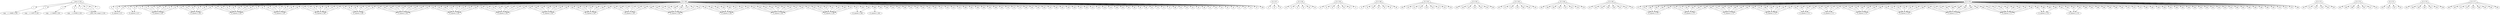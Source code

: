 digraph G {
__entry_0_220 -> 1
1 -> copy___t_1_HARD_0_256
__entry_0_220 -> 2
2 -> copy___t_2_SOFT_0_256
__entry_0_220 -> 3
3 -> copy___t_3_RANK_0_256
__entry_0_220 -> 4
4 -> copy___t_4_NODE_0_256
__entry_0_220 -> -1
__entry_0_220 -> 5
__entry_0_220 -> 6
5 -> __entry_wait_range1_0_256
6 -> __entry_wait_range1_0_256
-1 -> __entry_wait_range1_0_256
__entry_0_220 -> 7
8 -> f1_argwait_0_257
9 -> f2_argwait_0_257
f2_0_257 -> 11
12 -> f1_argwait_0_257
13 -> f2_argwait_0_257
f2_0_257 -> 15
16 -> f1_argwait_0_257
17 -> f2_argwait_0_258
f2_0_257 -> 19
20 -> f1_argwait_0_258
21 -> f2_argwait_0_258
f2_0_258 -> 23
24 -> f1_argwait_0_258
25 -> f2_argwait_0_258
f2_0_258 -> 27
28 -> f1_argwait_0_258
29 -> f2_argwait_0_258
f2_0_258 -> 31
32 -> f1_argwait_0_258
33 -> f2_argwait_0_258
f2_0_258 -> 35
36 -> f1_argwait_0_258
37 -> f2_argwait_0_258
f2_0_258 -> 39
40 -> f1_argwait_0_258
41 -> f2_argwait_0_258
f2_0_258 -> 43
44 -> f1_argwait_0_259
45 -> f2_argwait_0_259
f2_0_259 -> 47
48 -> f1_argwait_0_259
49 -> f2_argwait_0_259
f2_0_259 -> 51
52 -> f1_argwait_0_259
53 -> f2_argwait_0_259
f2_0_259 -> 55
56 -> f1_argwait_0_259
57 -> f2_argwait_0_259
f2_0_259 -> 59
60 -> f1_argwait_0_259
61 -> f2_argwait_0_259
f2_0_259 -> 63
64 -> f1_argwait_0_259
65 -> f2_argwait_0_259
f2_0_259 -> 67
68 -> f1_argwait_0_259
69 -> f2_argwait_0_259
f2_0_259 -> 71
72 -> f1_argwait_0_259
73 -> f2_argwait_0_260
f2_0_260 -> 75
76 -> f1_argwait_0_260
77 -> f2_argwait_0_260
f2_0_260 -> 79
80 -> f1_argwait_0_260
81 -> f2_argwait_0_260
f2_0_260 -> 83
84 -> f1_argwait_0_260
85 -> f2_argwait_0_260
f2_0_260 -> 87
88 -> f1_argwait_0_260
89 -> f2_argwait_0_260
f2_0_260 -> 91
92 -> f1_argwait_0_260
93 -> f2_argwait_0_260
f2_0_260 -> 95
96 -> f1_argwait_0_260
97 -> f2_argwait_0_260
f2_0_260 -> 99
100 -> f1_argwait_0_261
101 -> f2_argwait_0_261
f2_0_261 -> 103
104 -> f1_argwait_0_261
105 -> f2_argwait_0_261
f2_0_261 -> 107
108 -> f1_argwait_0_261
109 -> f2_argwait_0_261
f2_0_261 -> 111
112 -> f1_argwait_0_261
113 -> f2_argwait_0_261
f2_0_261 -> 115
116 -> f1_argwait_0_261
117 -> f2_argwait_0_261
f2_0_261 -> 119
120 -> f1_argwait_0_261
121 -> f2_argwait_0_261
f2_0_261 -> 123
124 -> f1_argwait_0_261
125 -> f2_argwait_0_261
f2_0_261 -> 127
128 -> f1_argwait_0_261
129 -> f2_argwait_0_261
f2_0_261 -> 131
132 -> f1_argwait_0_261
133 -> f2_argwait_0_262
f2_0_261 -> 135
136 -> f1_argwait_0_262
137 -> f2_argwait_0_262
f2_0_262 -> 139
140 -> f1_argwait_0_262
141 -> f2_argwait_0_262
f2_0_262 -> 143
144 -> f1_argwait_0_262
145 -> f2_argwait_0_262
f2_0_262 -> 147
148 -> f1_argwait_0_262
149 -> f2_argwait_0_262
f2_0_262 -> 151
152 -> f1_argwait_0_262
153 -> f2_argwait_0_262
f2_0_262 -> 155
156 -> f1_argwait_0_262
157 -> f2_argwait_0_262
f2_0_262 -> 159
160 -> f1_argwait_0_262
161 -> f2_argwait_0_262
f2_0_262 -> 163
164 -> f1_argwait_0_263
165 -> f2_argwait_0_263
f2_0_263 -> 167
168 -> f1_argwait_0_263
169 -> f2_argwait_0_263
f2_0_263 -> 171
172 -> f1_argwait_0_263
173 -> f2_argwait_0_263
f2_0_263 -> 175
176 -> f1_argwait_0_263
177 -> f2_argwait_0_263
f2_0_263 -> 179
180 -> f1_argwait_0_263
181 -> f2_argwait_0_263
f2_0_263 -> 183
184 -> f1_argwait_0_263
185 -> f2_argwait_0_263
f2_0_263 -> 187
188 -> f1_argwait_0_263
189 -> f2_argwait_0_264
f2_0_263 -> 191
192 -> f1_argwait_0_264
193 -> f2_argwait_0_264
f2_0_264 -> 195
196 -> f1_argwait_0_264
197 -> f2_argwait_0_264
f2_0_264 -> 199
200 -> f1_argwait_0_264
201 -> f2_argwait_0_264
f2_0_264 -> 203
204 -> f1_argwait_0_264
205 -> f2_argwait_0_264
f2_0_264 -> 207
208 -> f1_argwait_0_264
209 -> f2_argwait_0_264
f2_0_264 -> 211
212 -> f1_argwait_0_264
213 -> f2_argwait_0_264
f2_0_264 -> 215
216 -> f1_argwait_0_264
217 -> f2_argwait_0_264
f2_0_264 -> 219
220 -> f1_argwait_0_264
221 -> f2_argwait_0_264
f2_0_264 -> 223
224 -> f1_argwait_0_265
225 -> f2_argwait_0_265
f2_0_265 -> 227
228 -> f1_argwait_0_265
229 -> f2_argwait_0_265
f2_0_265 -> 231
232 -> f1_argwait_0_265
233 -> f2_argwait_0_265
f2_0_265 -> 235
236 -> f1_argwait_0_265
237 -> f2_argwait_0_265
f2_0_265 -> 239
240 -> f1_argwait_0_265
241 -> f2_argwait_0_265
f2_0_265 -> 243
244 -> f1_argwait_0_265
245 -> f2_argwait_0_265
f2_0_265 -> 247
248 -> f1_argwait_0_265
249 -> f2_argwait_0_265
f2_0_265 -> 251
252 -> f1_argwait_0_265
253 -> f2_argwait_0_265
f2_0_265 -> 255
256 -> f1_argwait_0_265
257 -> f2_argwait_0_266
f2_0_266 -> 259
260 -> f1_argwait_0_266
261 -> f2_argwait_0_266
f2_0_266 -> 260
f2_0_266 -> 256
f2_0_266 -> 261
f2_0_266 -> 257
f2_0_266 -> 262
f2_0_266 -> 258
f2_0_266 -> 252
f2_0_266 -> 248
f2_0_266 -> 253
f2_0_266 -> 249
f2_0_266 -> 254
f2_0_266 -> 250
f2_0_266 -> 244
f2_0_266 -> 240
f2_0_266 -> 245
f2_0_266 -> 241
f2_0_266 -> 246
f2_0_266 -> 242
f2_0_266 -> 236
f2_0_266 -> 232
f2_0_266 -> 237
f2_0_266 -> 233
f2_0_266 -> 238
f2_0_266 -> 234
f2_0_266 -> 228
f2_0_266 -> 224
f2_0_266 -> 229
f2_0_266 -> 225
f2_0_266 -> 230
f2_0_266 -> 226
f2_0_266 -> 220
f2_0_266 -> 216
f2_0_266 -> 221
f2_0_266 -> 217
f2_0_266 -> 222
f2_0_266 -> 218
f2_0_266 -> 212
f2_0_266 -> 208
f2_0_266 -> 213
f2_0_266 -> 209
f2_0_266 -> 214
f2_0_266 -> 210
f2_0_266 -> 204
f2_0_266 -> 200
f2_0_266 -> 205
f2_0_266 -> 201
f2_0_266 -> 206
f2_0_266 -> 202
f2_0_266 -> 196
f2_0_266 -> 192
f2_0_266 -> 197
f2_0_266 -> 193
f2_0_266 -> 198
f2_0_266 -> 194
f2_0_266 -> 188
f2_0_266 -> 184
f2_0_266 -> 189
f2_0_266 -> 185
f2_0_266 -> 190
f2_0_266 -> 186
f2_0_266 -> 180
f2_0_266 -> 176
f2_0_266 -> 181
f2_0_266 -> 177
f2_0_266 -> 182
f2_0_266 -> 178
f2_0_266 -> 172
f2_0_266 -> 168
f2_0_266 -> 173
f2_0_266 -> 169
f2_0_266 -> 174
f2_0_266 -> 170
f2_0_266 -> 164
f2_0_266 -> 160
f2_0_266 -> 165
f2_0_266 -> 161
f2_0_266 -> 166
f2_0_266 -> 162
f2_0_266 -> 156
f2_0_266 -> 152
f2_0_266 -> 157
f2_0_266 -> 153
f2_0_266 -> 158
f2_0_266 -> 154
f2_0_266 -> 148
f2_0_266 -> 144
f2_0_266 -> 149
f2_0_266 -> 145
f2_0_266 -> 150
f2_0_266 -> 146
f2_0_266 -> 140
f2_0_266 -> 136
f2_0_266 -> 141
f2_0_266 -> 137
f2_0_266 -> 142
f2_0_266 -> 138
f2_0_266 -> 132
f2_0_266 -> 128
f2_0_266 -> 133
f2_0_266 -> 129
f2_0_266 -> 134
f2_0_266 -> 130
f2_0_266 -> 124
f2_0_266 -> 120
f2_0_266 -> 125
f2_0_266 -> 121
f2_0_266 -> 126
f2_0_266 -> 122
f2_0_266 -> 116
f2_0_266 -> 112
f2_0_266 -> 117
f2_0_266 -> 113
f2_0_266 -> 118
f2_0_266 -> 114
f2_0_266 -> 108
f2_0_266 -> 104
f2_0_266 -> 109
f2_0_266 -> 105
f2_0_266 -> 110
f2_0_266 -> 106
f2_0_266 -> 100
f2_0_266 -> 96
f2_0_266 -> 101
f2_0_266 -> 97
f2_0_266 -> 102
f2_0_266 -> 98
f2_0_266 -> 92
f2_0_266 -> 88
f2_0_266 -> 93
f2_0_266 -> 89
f2_0_266 -> 94
f2_0_266 -> 90
f2_0_266 -> 84
f2_0_266 -> 80
f2_0_266 -> 85
f2_0_266 -> 81
f2_0_266 -> 86
f2_0_266 -> 82
f2_0_266 -> 76
f2_0_266 -> 72
f2_0_266 -> 77
f2_0_266 -> 73
f2_0_266 -> 78
f2_0_266 -> 74
f2_0_266 -> 68
f2_0_266 -> 64
f2_0_266 -> 69
f2_0_266 -> 65
f2_0_266 -> 70
f2_0_266 -> 66
f2_0_266 -> 60
f2_0_266 -> 56
f2_0_266 -> 61
f2_0_266 -> 57
f2_0_266 -> 62
f2_0_266 -> 58
f2_0_266 -> 52
f2_0_266 -> 48
f2_0_266 -> 53
f2_0_266 -> 49
f2_0_266 -> 54
f2_0_266 -> 50
f2_0_266 -> 44
f2_0_266 -> 40
f2_0_266 -> 45
f2_0_266 -> 41
f2_0_266 -> 46
f2_0_266 -> 42
f2_0_266 -> 36
f2_0_266 -> 32
f2_0_266 -> 37
f2_0_266 -> 33
f2_0_266 -> 38
f2_0_266 -> 34
f2_0_266 -> 28
f2_0_266 -> 24
f2_0_266 -> 29
f2_0_266 -> 25
f2_0_266 -> 30
f2_0_266 -> 26
f2_0_266 -> 20
f2_0_266 -> 16
f2_0_266 -> 21
f2_0_266 -> 17
f2_0_266 -> 22
f2_0_266 -> 18
f2_0_266 -> 12
f2_0_266 -> 8
f2_0_266 -> 13
f2_0_266 -> 9
f2_0_266 -> 14
f2_0_266 -> 10
f2_0_266 -> 263
264 -> f1_argwait_0_273
265 -> f2_argwait_0_273
f2_0_273 -> 267
268 -> f1_argwait_0_273
269 -> f2_argwait_0_273
f2_0_273 -> 271
272 -> f1_argwait_0_273
273 -> f2_argwait_0_273
f2_0_273 -> 275
276 -> f1_argwait_0_273
277 -> f2_argwait_0_273
f2_0_273 -> 279
280 -> f1_argwait_0_273
281 -> f2_argwait_0_273
f2_0_273 -> 283
284 -> f1_argwait_0_273
285 -> f2_argwait_0_273
f2_0_273 -> 287
288 -> f1_argwait_0_274
289 -> f2_argwait_0_274
f2_0_274 -> 291
292 -> f1_argwait_0_274
293 -> f2_argwait_0_274
f2_0_274 -> 295
296 -> f1_argwait_0_274
297 -> f2_argwait_0_274
f2_0_274 -> 299
300 -> f1_argwait_0_274
301 -> f2_argwait_0_274
f2_0_274 -> 303
304 -> f1_argwait_0_274
305 -> f2_argwait_0_274
f2_0_274 -> 307
308 -> f1_argwait_0_274
309 -> f2_argwait_0_274
f2_0_274 -> 311
312 -> f1_argwait_0_274
313 -> f2_argwait_0_274
f2_0_274 -> 315
316 -> f1_argwait_0_275
317 -> f2_argwait_0_275
f2_0_275 -> 319
320 -> f1_argwait_0_275
321 -> f2_argwait_0_275
f2_0_275 -> 323
324 -> f1_argwait_0_275
325 -> f2_argwait_0_275
f2_0_275 -> 327
328 -> f1_argwait_0_275
329 -> f2_argwait_0_275
f2_0_275 -> 331
332 -> f1_argwait_0_276
333 -> f2_argwait_0_276
f2_0_276 -> 335
336 -> f1_argwait_0_276
337 -> f2_argwait_0_276
f2_0_276 -> 339
340 -> f1_argwait_0_276
341 -> f2_argwait_0_276
f2_0_276 -> 343
344 -> f1_argwait_0_276
345 -> f2_argwait_0_276
f2_0_276 -> 347
348 -> f1_argwait_0_276
349 -> f2_argwait_0_276
f2_0_276 -> 351
352 -> f1_argwait_0_276
353 -> f2_argwait_0_276
f2_0_276 -> 355
356 -> f1_argwait_0_276
357 -> f2_argwait_0_276
f2_0_276 -> 359
360 -> f1_argwait_0_277
361 -> f2_argwait_0_277
f2_0_277 -> 363
364 -> f1_argwait_0_277
365 -> f2_argwait_0_277
f2_0_277 -> 367
368 -> f1_argwait_0_277
369 -> f2_argwait_0_277
f2_0_277 -> 371
372 -> f1_argwait_0_277
373 -> f2_argwait_0_277
f2_0_277 -> 375
376 -> f1_argwait_0_277
377 -> f2_argwait_0_277
f2_0_277 -> 379
380 -> f1_argwait_0_277
381 -> f2_argwait_0_277
f2_0_277 -> 383
384 -> f1_argwait_0_277
385 -> f2_argwait_0_277
f2_0_277 -> 387
388 -> f1_argwait_0_277
389 -> f2_argwait_0_277
f2_0_277 -> 391
392 -> f1_argwait_0_277
393 -> f2_argwait_0_277
f2_0_277 -> 395
396 -> f1_argwait_0_278
397 -> f2_argwait_0_278
f2_0_278 -> 399
400 -> f1_argwait_0_278
401 -> f2_argwait_0_278
f2_0_278 -> 403
404 -> f1_argwait_0_278
405 -> f2_argwait_0_278
f2_0_278 -> 404
f2_0_278 -> 400
f2_0_278 -> 405
f2_0_278 -> 401
f2_0_278 -> 406
f2_0_278 -> 402
f2_0_278 -> 396
f2_0_278 -> 392
f2_0_278 -> 397
f2_0_278 -> 393
f2_0_278 -> 398
f2_0_278 -> 394
f2_0_278 -> 388
f2_0_278 -> 384
f2_0_278 -> 389
f2_0_278 -> 385
f2_0_278 -> 390
f2_0_278 -> 386
f2_0_278 -> 380
f2_0_278 -> 376
f2_0_278 -> 381
f2_0_278 -> 377
f2_0_278 -> 382
f2_0_278 -> 378
f2_0_278 -> 372
f2_0_278 -> 368
f2_0_278 -> 373
f2_0_278 -> 369
f2_0_278 -> 374
f2_0_278 -> 370
f2_0_278 -> 364
f2_0_278 -> 360
f2_0_278 -> 365
f2_0_278 -> 361
f2_0_278 -> 366
f2_0_278 -> 362
f2_0_278 -> 356
f2_0_278 -> 352
f2_0_278 -> 357
f2_0_278 -> 353
f2_0_278 -> 358
f2_0_278 -> 354
f2_0_278 -> 348
f2_0_278 -> 344
f2_0_278 -> 349
f2_0_278 -> 345
f2_0_278 -> 350
f2_0_278 -> 346
f2_0_278 -> 340
f2_0_278 -> 336
f2_0_278 -> 341
f2_0_278 -> 337
f2_0_278 -> 342
f2_0_278 -> 338
f2_0_278 -> 332
f2_0_278 -> 328
f2_0_278 -> 333
f2_0_278 -> 329
f2_0_278 -> 334
f2_0_278 -> 330
f2_0_278 -> 324
f2_0_278 -> 320
f2_0_278 -> 325
f2_0_278 -> 321
f2_0_278 -> 326
f2_0_278 -> 322
f2_0_278 -> 316
f2_0_278 -> 312
f2_0_278 -> 317
f2_0_278 -> 313
f2_0_278 -> 318
f2_0_278 -> 314
f2_0_278 -> 308
f2_0_278 -> 304
f2_0_278 -> 309
f2_0_278 -> 305
f2_0_278 -> 310
f2_0_278 -> 306
f2_0_278 -> 300
f2_0_278 -> 296
f2_0_278 -> 301
f2_0_278 -> 297
f2_0_278 -> 302
f2_0_278 -> 298
f2_0_278 -> 292
f2_0_278 -> 288
f2_0_278 -> 293
f2_0_278 -> 289
f2_0_278 -> 294
f2_0_278 -> 290
f2_0_278 -> 284
f2_0_278 -> 280
f2_0_278 -> 285
f2_0_278 -> 281
f2_0_278 -> 286
f2_0_278 -> 282
f2_0_278 -> 276
f2_0_278 -> 272
f2_0_278 -> 277
f2_0_278 -> 273
f2_0_278 -> 278
f2_0_278 -> 274
f2_0_278 -> 268
f2_0_278 -> 264
f2_0_278 -> 269
f2_0_278 -> 265
f2_0_278 -> 270
f2_0_278 -> 266
}
